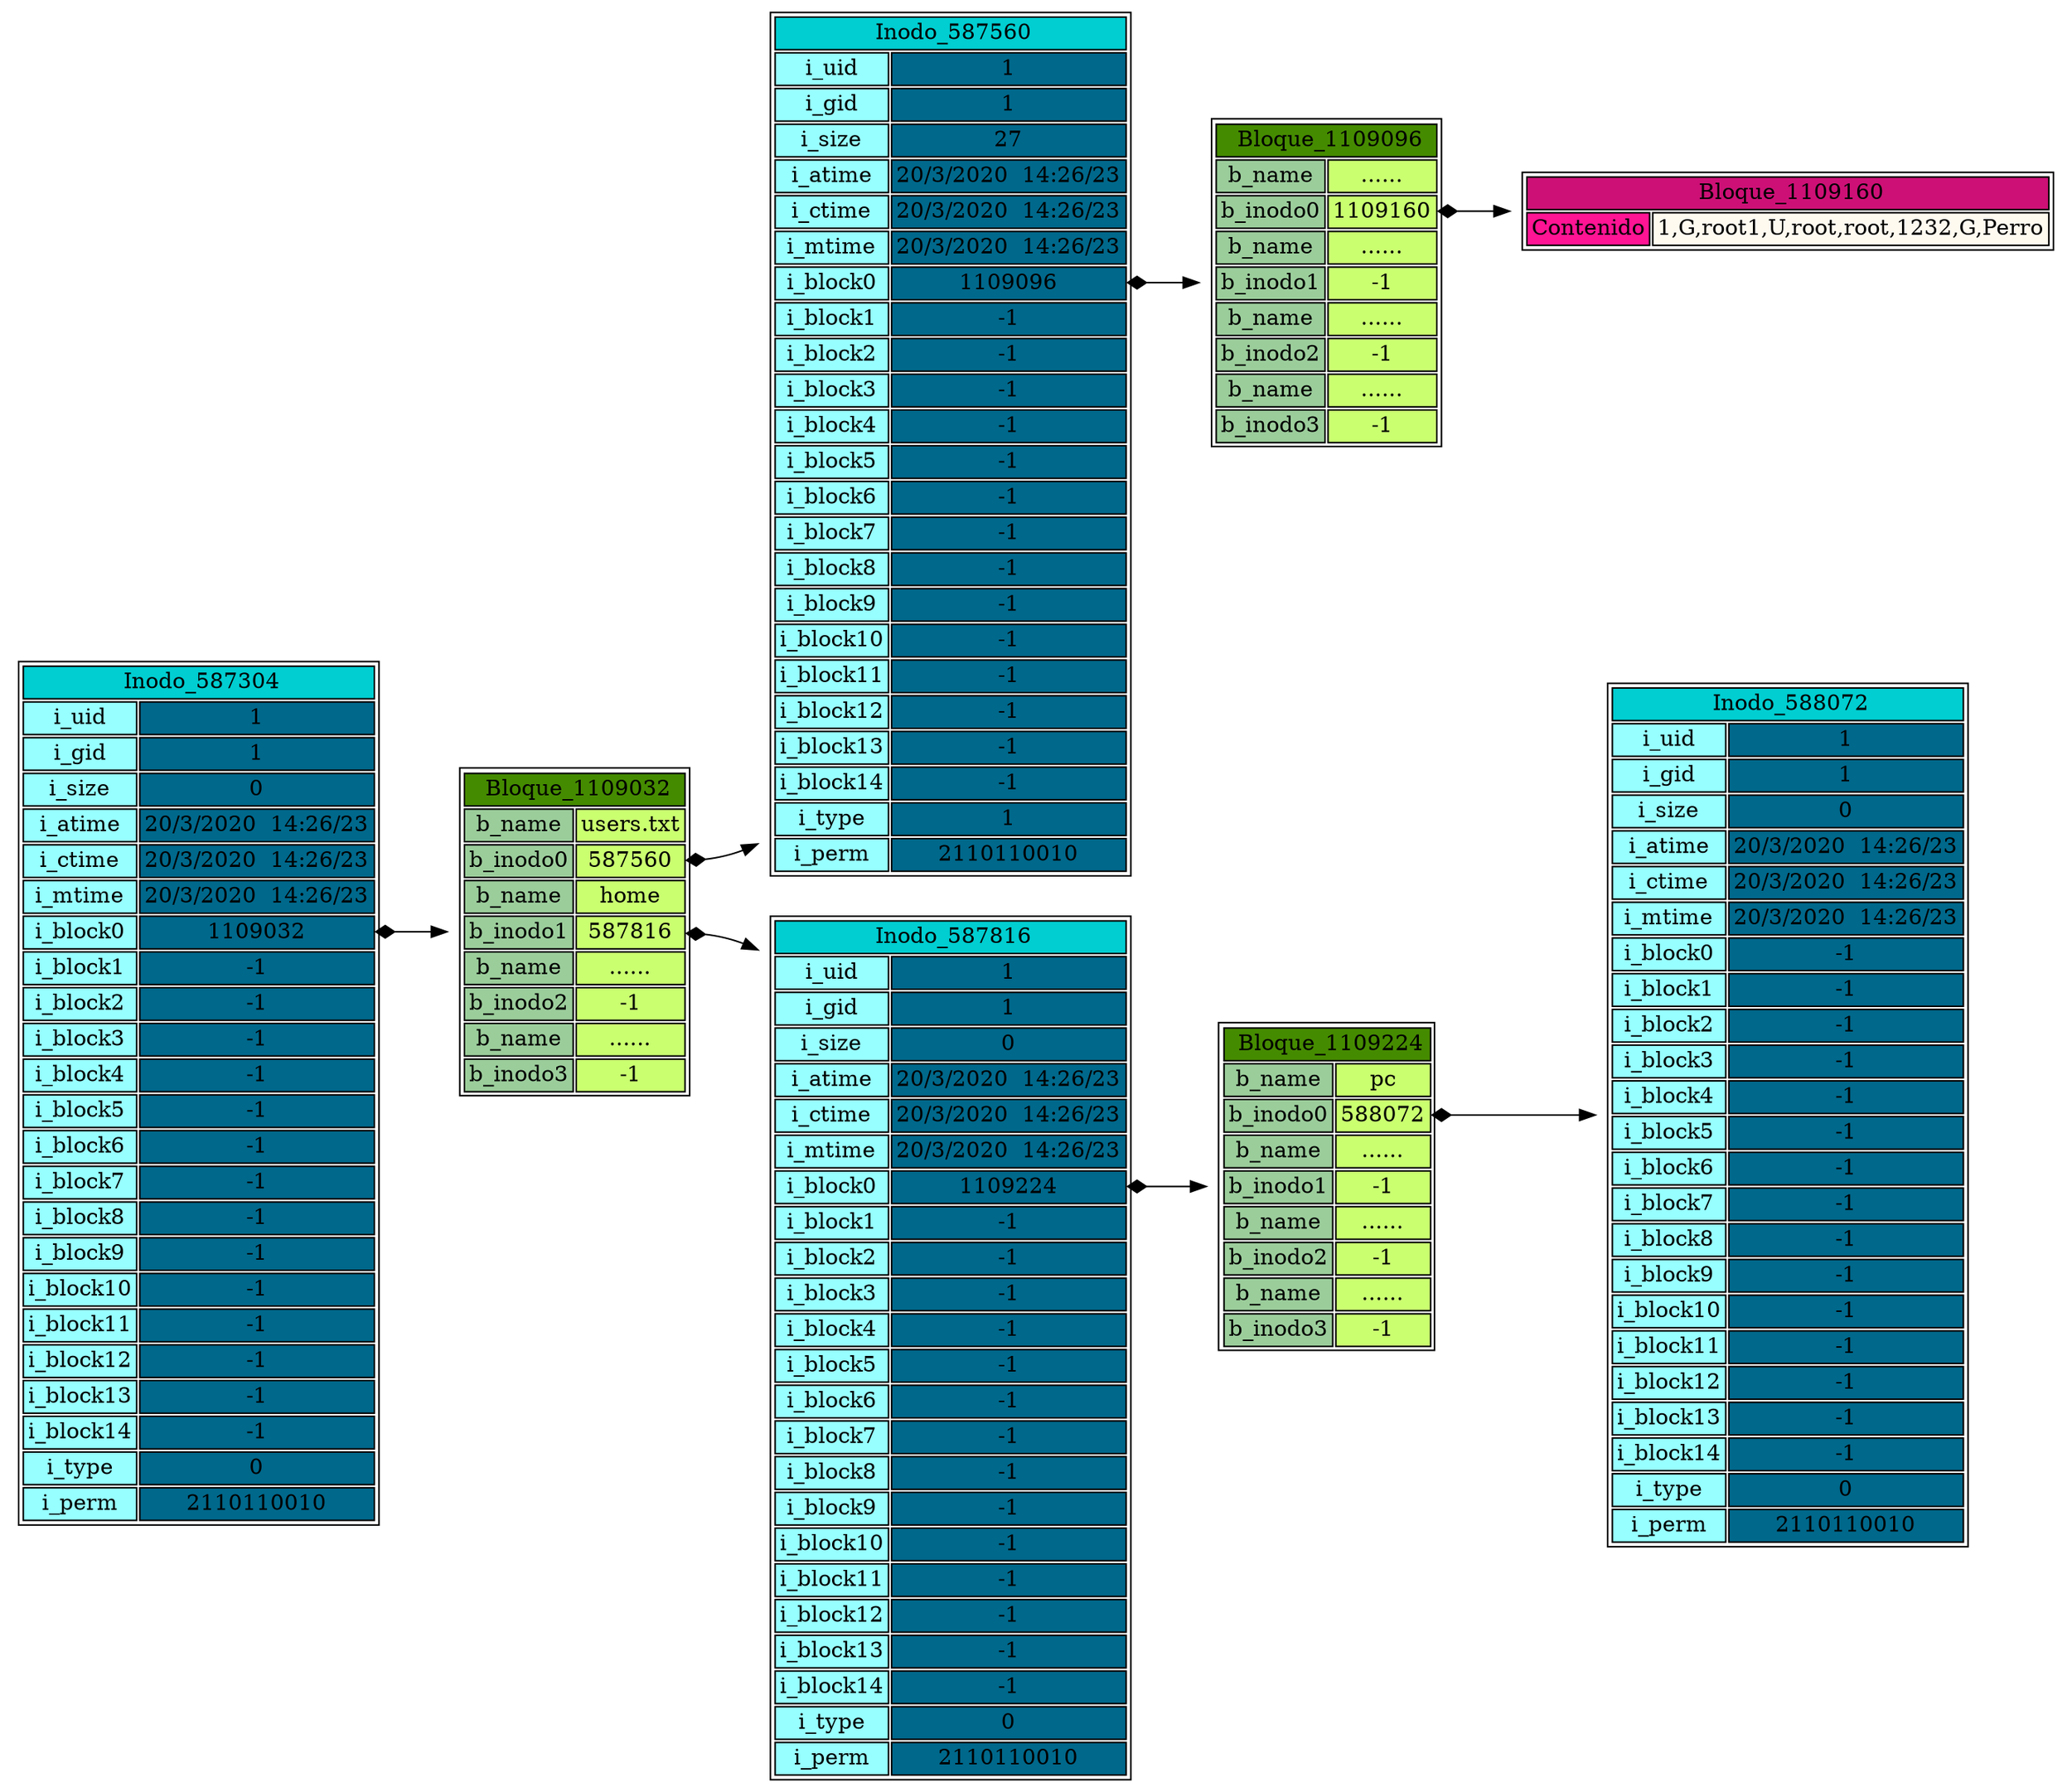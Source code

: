 digraph G { 
 rankdir=LR node 
 [shape=plaintext] 
I587304 [ label=< <TABLE BGCOLOR="white"><TR><TD COLSPAN="2" BGCOLOR="darkturquoise" > Inodo_587304</TD></TR>
<TR><TD BGCOLOR="darkslategray1">i_uid</TD><TD BGCOLOR="deepskyblue4">1</TD>  </TR>
<TR><TD BGCOLOR="darkslategray1">i_gid</TD><TD BGCOLOR="deepskyblue4">1</TD>  </TR>
<TR><TD BGCOLOR="darkslategray1">i_size</TD><TD BGCOLOR="deepskyblue4">0</TD>  </TR>
<TR><TD BGCOLOR="darkslategray1">i_atime</TD><TD BGCOLOR="deepskyblue4">20/3/2020  14:26/23</TD>  </TR>
<TR><TD BGCOLOR="darkslategray1">i_ctime</TD><TD BGCOLOR="deepskyblue4">20/3/2020  14:26/23</TD>  </TR>
<TR><TD BGCOLOR="darkslategray1">i_mtime</TD><TD BGCOLOR="deepskyblue4">20/3/2020  14:26/23</TD>  </TR>
<TR><TD  BGCOLOR="darkslategray1">i_block0</TD><TD PORT="P0" BGCOLOR="deepskyblue4">1109032</TD>  </TR> 
<TR><TD  BGCOLOR="darkslategray1">i_block1</TD><TD PORT="P1" BGCOLOR="deepskyblue4">-1</TD>  </TR> 
<TR><TD  BGCOLOR="darkslategray1">i_block2</TD><TD PORT="P2" BGCOLOR="deepskyblue4">-1</TD>  </TR> 
<TR><TD  BGCOLOR="darkslategray1">i_block3</TD><TD PORT="P3" BGCOLOR="deepskyblue4">-1</TD>  </TR> 
<TR><TD  BGCOLOR="darkslategray1">i_block4</TD><TD PORT="P4" BGCOLOR="deepskyblue4">-1</TD>  </TR> 
<TR><TD  BGCOLOR="darkslategray1">i_block5</TD><TD PORT="P5" BGCOLOR="deepskyblue4">-1</TD>  </TR> 
<TR><TD  BGCOLOR="darkslategray1">i_block6</TD><TD PORT="P6" BGCOLOR="deepskyblue4">-1</TD>  </TR> 
<TR><TD  BGCOLOR="darkslategray1">i_block7</TD><TD PORT="P7" BGCOLOR="deepskyblue4">-1</TD>  </TR> 
<TR><TD  BGCOLOR="darkslategray1">i_block8</TD><TD PORT="P8" BGCOLOR="deepskyblue4">-1</TD>  </TR> 
<TR><TD  BGCOLOR="darkslategray1">i_block9</TD><TD PORT="P9" BGCOLOR="deepskyblue4">-1</TD>  </TR> 
<TR><TD  BGCOLOR="darkslategray1">i_block10</TD><TD PORT="P10" BGCOLOR="deepskyblue4">-1</TD>  </TR> 
<TR><TD  BGCOLOR="darkslategray1">i_block11</TD><TD PORT="P11" BGCOLOR="deepskyblue4">-1</TD>  </TR> 
<TR><TD  BGCOLOR="darkslategray1">i_block12</TD><TD PORT="P12" BGCOLOR="deepskyblue4">-1</TD>  </TR> 
<TR><TD  BGCOLOR="darkslategray1">i_block13</TD><TD PORT="P13" BGCOLOR="deepskyblue4">-1</TD>  </TR> 
<TR><TD  BGCOLOR="darkslategray1">i_block14</TD><TD PORT="P14" BGCOLOR="deepskyblue4">-1</TD>  </TR> 
<TR><TD BGCOLOR="darkslategray1">i_type</TD><TD BGCOLOR="deepskyblue4">0</TD>  </TR>
<TR><TD BGCOLOR="darkslategray1">i_perm</TD><TD BGCOLOR="deepskyblue4">2110110010</TD>  </TR>
</TABLE>>] 
I587304:P0->B1109032 [dir=both arrowtail = diamond] 
B1109032 [ label=< <TABLE BGCOLOR="white"><TR><TD COLSPAN="2" BGCOLOR="chartreuse4" > Bloque_1109032</TD></TR>
<TR><TD BGCOLOR="darkseagreen3">b_name</TD><TD BGCOLOR="darkolivegreen1">users.txt</TD>  </TR>
<TR><TD  BGCOLOR="darkseagreen3">b_inodo0</TD><TD PORT="P0" BGCOLOR="darkolivegreen1">587560</TD>  </TR> 
<TR><TD BGCOLOR="darkseagreen3">b_name</TD><TD BGCOLOR="darkolivegreen1">home</TD>  </TR>
<TR><TD  BGCOLOR="darkseagreen3">b_inodo1</TD><TD PORT="P1" BGCOLOR="darkolivegreen1">587816</TD>  </TR> 
<TR><TD BGCOLOR="darkseagreen3">b_name</TD><TD BGCOLOR="darkolivegreen1">......</TD>  </TR>
<TR><TD  BGCOLOR="darkseagreen3">b_inodo2</TD><TD PORT="P2" BGCOLOR="darkolivegreen1">-1</TD>  </TR> 
<TR><TD BGCOLOR="darkseagreen3">b_name</TD><TD BGCOLOR="darkolivegreen1">......</TD>  </TR>
<TR><TD  BGCOLOR="darkseagreen3">b_inodo3</TD><TD PORT="P3" BGCOLOR="darkolivegreen1">-1</TD>  </TR> 
</TABLE>>] 
B1109032:P0->I587560 [dir=both arrowtail = diamond] 
B1109032:P1->I587816 [dir=both arrowtail = diamond] 
I587560 [ label=< <TABLE BGCOLOR="white"><TR><TD COLSPAN="2" BGCOLOR="darkturquoise" > Inodo_587560</TD></TR>
<TR><TD BGCOLOR="darkslategray1">i_uid</TD><TD BGCOLOR="deepskyblue4">1</TD>  </TR>
<TR><TD BGCOLOR="darkslategray1">i_gid</TD><TD BGCOLOR="deepskyblue4">1</TD>  </TR>
<TR><TD BGCOLOR="darkslategray1">i_size</TD><TD BGCOLOR="deepskyblue4">27</TD>  </TR>
<TR><TD BGCOLOR="darkslategray1">i_atime</TD><TD BGCOLOR="deepskyblue4">20/3/2020  14:26/23</TD>  </TR>
<TR><TD BGCOLOR="darkslategray1">i_ctime</TD><TD BGCOLOR="deepskyblue4">20/3/2020  14:26/23</TD>  </TR>
<TR><TD BGCOLOR="darkslategray1">i_mtime</TD><TD BGCOLOR="deepskyblue4">20/3/2020  14:26/23</TD>  </TR>
<TR><TD  BGCOLOR="darkslategray1">i_block0</TD><TD PORT="P0" BGCOLOR="deepskyblue4">1109096</TD>  </TR> 
<TR><TD  BGCOLOR="darkslategray1">i_block1</TD><TD PORT="P1" BGCOLOR="deepskyblue4">-1</TD>  </TR> 
<TR><TD  BGCOLOR="darkslategray1">i_block2</TD><TD PORT="P2" BGCOLOR="deepskyblue4">-1</TD>  </TR> 
<TR><TD  BGCOLOR="darkslategray1">i_block3</TD><TD PORT="P3" BGCOLOR="deepskyblue4">-1</TD>  </TR> 
<TR><TD  BGCOLOR="darkslategray1">i_block4</TD><TD PORT="P4" BGCOLOR="deepskyblue4">-1</TD>  </TR> 
<TR><TD  BGCOLOR="darkslategray1">i_block5</TD><TD PORT="P5" BGCOLOR="deepskyblue4">-1</TD>  </TR> 
<TR><TD  BGCOLOR="darkslategray1">i_block6</TD><TD PORT="P6" BGCOLOR="deepskyblue4">-1</TD>  </TR> 
<TR><TD  BGCOLOR="darkslategray1">i_block7</TD><TD PORT="P7" BGCOLOR="deepskyblue4">-1</TD>  </TR> 
<TR><TD  BGCOLOR="darkslategray1">i_block8</TD><TD PORT="P8" BGCOLOR="deepskyblue4">-1</TD>  </TR> 
<TR><TD  BGCOLOR="darkslategray1">i_block9</TD><TD PORT="P9" BGCOLOR="deepskyblue4">-1</TD>  </TR> 
<TR><TD  BGCOLOR="darkslategray1">i_block10</TD><TD PORT="P10" BGCOLOR="deepskyblue4">-1</TD>  </TR> 
<TR><TD  BGCOLOR="darkslategray1">i_block11</TD><TD PORT="P11" BGCOLOR="deepskyblue4">-1</TD>  </TR> 
<TR><TD  BGCOLOR="darkslategray1">i_block12</TD><TD PORT="P12" BGCOLOR="deepskyblue4">-1</TD>  </TR> 
<TR><TD  BGCOLOR="darkslategray1">i_block13</TD><TD PORT="P13" BGCOLOR="deepskyblue4">-1</TD>  </TR> 
<TR><TD  BGCOLOR="darkslategray1">i_block14</TD><TD PORT="P14" BGCOLOR="deepskyblue4">-1</TD>  </TR> 
<TR><TD BGCOLOR="darkslategray1">i_type</TD><TD BGCOLOR="deepskyblue4">1</TD>  </TR>
<TR><TD BGCOLOR="darkslategray1">i_perm</TD><TD BGCOLOR="deepskyblue4">2110110010</TD>  </TR>
</TABLE>>] 
I587560:P0->B1109096 [dir=both arrowtail = diamond] 
B1109096 [ label=< <TABLE BGCOLOR="white"><TR><TD COLSPAN="2" BGCOLOR="chartreuse4" > Bloque_1109096</TD></TR>
<TR><TD BGCOLOR="darkseagreen3">b_name</TD><TD BGCOLOR="darkolivegreen1">......</TD>  </TR>
<TR><TD  BGCOLOR="darkseagreen3">b_inodo0</TD><TD PORT="P0" BGCOLOR="darkolivegreen1">1109160</TD>  </TR> 
<TR><TD BGCOLOR="darkseagreen3">b_name</TD><TD BGCOLOR="darkolivegreen1">......</TD>  </TR>
<TR><TD  BGCOLOR="darkseagreen3">b_inodo1</TD><TD PORT="P1" BGCOLOR="darkolivegreen1">-1</TD>  </TR> 
<TR><TD BGCOLOR="darkseagreen3">b_name</TD><TD BGCOLOR="darkolivegreen1">......</TD>  </TR>
<TR><TD  BGCOLOR="darkseagreen3">b_inodo2</TD><TD PORT="P2" BGCOLOR="darkolivegreen1">-1</TD>  </TR> 
<TR><TD BGCOLOR="darkseagreen3">b_name</TD><TD BGCOLOR="darkolivegreen1">......</TD>  </TR>
<TR><TD  BGCOLOR="darkseagreen3">b_inodo3</TD><TD PORT="P3" BGCOLOR="darkolivegreen1">-1</TD>  </TR> 
</TABLE>>] 
B1109096:P0->B1109160 [dir=both arrowtail = diamond] 
B1109160 [ label=< <TABLE BGCOLOR="white"><TR><TD COLSPAN="2" BGCOLOR="deeppink3" > Bloque_1109160</TD></TR>
<TR><TD BGCOLOR="deeppink">Contenido</TD><TD BGCOLOR="floralwhite">1,G,root
1,U,root,root,123
2,G,Perro
</TD>  </TR>
</TABLE>>] 
I587816 [ label=< <TABLE BGCOLOR="white"><TR><TD COLSPAN="2" BGCOLOR="darkturquoise" > Inodo_587816</TD></TR>
<TR><TD BGCOLOR="darkslategray1">i_uid</TD><TD BGCOLOR="deepskyblue4">1</TD>  </TR>
<TR><TD BGCOLOR="darkslategray1">i_gid</TD><TD BGCOLOR="deepskyblue4">1</TD>  </TR>
<TR><TD BGCOLOR="darkslategray1">i_size</TD><TD BGCOLOR="deepskyblue4">0</TD>  </TR>
<TR><TD BGCOLOR="darkslategray1">i_atime</TD><TD BGCOLOR="deepskyblue4">20/3/2020  14:26/23</TD>  </TR>
<TR><TD BGCOLOR="darkslategray1">i_ctime</TD><TD BGCOLOR="deepskyblue4">20/3/2020  14:26/23</TD>  </TR>
<TR><TD BGCOLOR="darkslategray1">i_mtime</TD><TD BGCOLOR="deepskyblue4">20/3/2020  14:26/23</TD>  </TR>
<TR><TD  BGCOLOR="darkslategray1">i_block0</TD><TD PORT="P0" BGCOLOR="deepskyblue4">1109224</TD>  </TR> 
<TR><TD  BGCOLOR="darkslategray1">i_block1</TD><TD PORT="P1" BGCOLOR="deepskyblue4">-1</TD>  </TR> 
<TR><TD  BGCOLOR="darkslategray1">i_block2</TD><TD PORT="P2" BGCOLOR="deepskyblue4">-1</TD>  </TR> 
<TR><TD  BGCOLOR="darkslategray1">i_block3</TD><TD PORT="P3" BGCOLOR="deepskyblue4">-1</TD>  </TR> 
<TR><TD  BGCOLOR="darkslategray1">i_block4</TD><TD PORT="P4" BGCOLOR="deepskyblue4">-1</TD>  </TR> 
<TR><TD  BGCOLOR="darkslategray1">i_block5</TD><TD PORT="P5" BGCOLOR="deepskyblue4">-1</TD>  </TR> 
<TR><TD  BGCOLOR="darkslategray1">i_block6</TD><TD PORT="P6" BGCOLOR="deepskyblue4">-1</TD>  </TR> 
<TR><TD  BGCOLOR="darkslategray1">i_block7</TD><TD PORT="P7" BGCOLOR="deepskyblue4">-1</TD>  </TR> 
<TR><TD  BGCOLOR="darkslategray1">i_block8</TD><TD PORT="P8" BGCOLOR="deepskyblue4">-1</TD>  </TR> 
<TR><TD  BGCOLOR="darkslategray1">i_block9</TD><TD PORT="P9" BGCOLOR="deepskyblue4">-1</TD>  </TR> 
<TR><TD  BGCOLOR="darkslategray1">i_block10</TD><TD PORT="P10" BGCOLOR="deepskyblue4">-1</TD>  </TR> 
<TR><TD  BGCOLOR="darkslategray1">i_block11</TD><TD PORT="P11" BGCOLOR="deepskyblue4">-1</TD>  </TR> 
<TR><TD  BGCOLOR="darkslategray1">i_block12</TD><TD PORT="P12" BGCOLOR="deepskyblue4">-1</TD>  </TR> 
<TR><TD  BGCOLOR="darkslategray1">i_block13</TD><TD PORT="P13" BGCOLOR="deepskyblue4">-1</TD>  </TR> 
<TR><TD  BGCOLOR="darkslategray1">i_block14</TD><TD PORT="P14" BGCOLOR="deepskyblue4">-1</TD>  </TR> 
<TR><TD BGCOLOR="darkslategray1">i_type</TD><TD BGCOLOR="deepskyblue4">0</TD>  </TR>
<TR><TD BGCOLOR="darkslategray1">i_perm</TD><TD BGCOLOR="deepskyblue4">2110110010</TD>  </TR>
</TABLE>>] 
I587816:P0->B1109224 [dir=both arrowtail = diamond] 
B1109224 [ label=< <TABLE BGCOLOR="white"><TR><TD COLSPAN="2" BGCOLOR="chartreuse4" > Bloque_1109224</TD></TR>
<TR><TD BGCOLOR="darkseagreen3">b_name</TD><TD BGCOLOR="darkolivegreen1">pc</TD>  </TR>
<TR><TD  BGCOLOR="darkseagreen3">b_inodo0</TD><TD PORT="P0" BGCOLOR="darkolivegreen1">588072</TD>  </TR> 
<TR><TD BGCOLOR="darkseagreen3">b_name</TD><TD BGCOLOR="darkolivegreen1">......</TD>  </TR>
<TR><TD  BGCOLOR="darkseagreen3">b_inodo1</TD><TD PORT="P1" BGCOLOR="darkolivegreen1">-1</TD>  </TR> 
<TR><TD BGCOLOR="darkseagreen3">b_name</TD><TD BGCOLOR="darkolivegreen1">......</TD>  </TR>
<TR><TD  BGCOLOR="darkseagreen3">b_inodo2</TD><TD PORT="P2" BGCOLOR="darkolivegreen1">-1</TD>  </TR> 
<TR><TD BGCOLOR="darkseagreen3">b_name</TD><TD BGCOLOR="darkolivegreen1">......</TD>  </TR>
<TR><TD  BGCOLOR="darkseagreen3">b_inodo3</TD><TD PORT="P3" BGCOLOR="darkolivegreen1">-1</TD>  </TR> 
</TABLE>>] 
B1109224:P0->I588072 [dir=both arrowtail = diamond] 
I588072 [ label=< <TABLE BGCOLOR="white"><TR><TD COLSPAN="2" BGCOLOR="darkturquoise" > Inodo_588072</TD></TR>
<TR><TD BGCOLOR="darkslategray1">i_uid</TD><TD BGCOLOR="deepskyblue4">1</TD>  </TR>
<TR><TD BGCOLOR="darkslategray1">i_gid</TD><TD BGCOLOR="deepskyblue4">1</TD>  </TR>
<TR><TD BGCOLOR="darkslategray1">i_size</TD><TD BGCOLOR="deepskyblue4">0</TD>  </TR>
<TR><TD BGCOLOR="darkslategray1">i_atime</TD><TD BGCOLOR="deepskyblue4">20/3/2020  14:26/23</TD>  </TR>
<TR><TD BGCOLOR="darkslategray1">i_ctime</TD><TD BGCOLOR="deepskyblue4">20/3/2020  14:26/23</TD>  </TR>
<TR><TD BGCOLOR="darkslategray1">i_mtime</TD><TD BGCOLOR="deepskyblue4">20/3/2020  14:26/23</TD>  </TR>
<TR><TD  BGCOLOR="darkslategray1">i_block0</TD><TD PORT="P0" BGCOLOR="deepskyblue4">-1</TD>  </TR> 
<TR><TD  BGCOLOR="darkslategray1">i_block1</TD><TD PORT="P1" BGCOLOR="deepskyblue4">-1</TD>  </TR> 
<TR><TD  BGCOLOR="darkslategray1">i_block2</TD><TD PORT="P2" BGCOLOR="deepskyblue4">-1</TD>  </TR> 
<TR><TD  BGCOLOR="darkslategray1">i_block3</TD><TD PORT="P3" BGCOLOR="deepskyblue4">-1</TD>  </TR> 
<TR><TD  BGCOLOR="darkslategray1">i_block4</TD><TD PORT="P4" BGCOLOR="deepskyblue4">-1</TD>  </TR> 
<TR><TD  BGCOLOR="darkslategray1">i_block5</TD><TD PORT="P5" BGCOLOR="deepskyblue4">-1</TD>  </TR> 
<TR><TD  BGCOLOR="darkslategray1">i_block6</TD><TD PORT="P6" BGCOLOR="deepskyblue4">-1</TD>  </TR> 
<TR><TD  BGCOLOR="darkslategray1">i_block7</TD><TD PORT="P7" BGCOLOR="deepskyblue4">-1</TD>  </TR> 
<TR><TD  BGCOLOR="darkslategray1">i_block8</TD><TD PORT="P8" BGCOLOR="deepskyblue4">-1</TD>  </TR> 
<TR><TD  BGCOLOR="darkslategray1">i_block9</TD><TD PORT="P9" BGCOLOR="deepskyblue4">-1</TD>  </TR> 
<TR><TD  BGCOLOR="darkslategray1">i_block10</TD><TD PORT="P10" BGCOLOR="deepskyblue4">-1</TD>  </TR> 
<TR><TD  BGCOLOR="darkslategray1">i_block11</TD><TD PORT="P11" BGCOLOR="deepskyblue4">-1</TD>  </TR> 
<TR><TD  BGCOLOR="darkslategray1">i_block12</TD><TD PORT="P12" BGCOLOR="deepskyblue4">-1</TD>  </TR> 
<TR><TD  BGCOLOR="darkslategray1">i_block13</TD><TD PORT="P13" BGCOLOR="deepskyblue4">-1</TD>  </TR> 
<TR><TD  BGCOLOR="darkslategray1">i_block14</TD><TD PORT="P14" BGCOLOR="deepskyblue4">-1</TD>  </TR> 
<TR><TD BGCOLOR="darkslategray1">i_type</TD><TD BGCOLOR="deepskyblue4">0</TD>  </TR>
<TR><TD BGCOLOR="darkslategray1">i_perm</TD><TD BGCOLOR="deepskyblue4">2110110010</TD>  </TR>
</TABLE>>] 

} 
